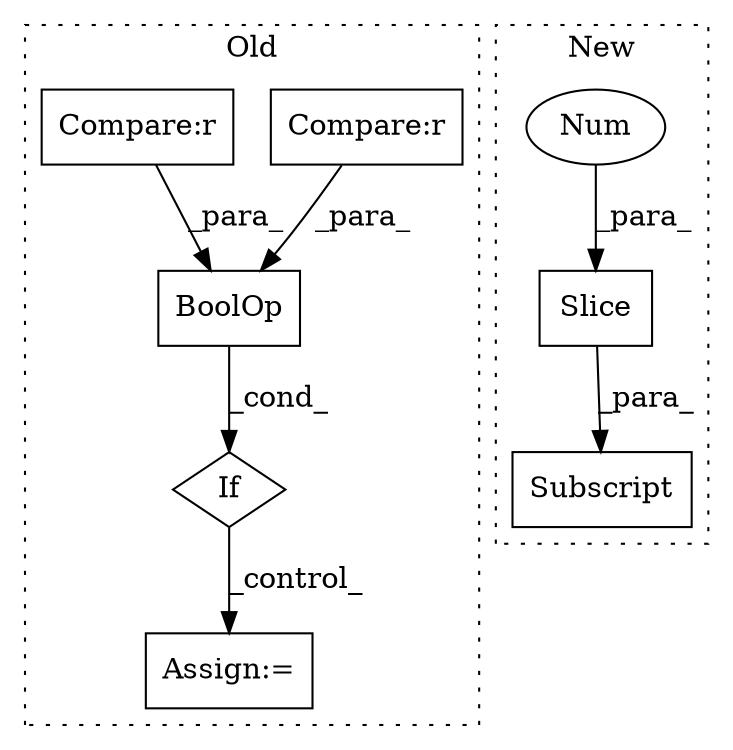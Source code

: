 digraph G {
subgraph cluster0 {
1 [label="BoolOp" a="72" s="12095" l="37" shape="box"];
5 [label="Compare:r" a="40" s="12116" l="6" shape="box"];
6 [label="If" a="96" s="12092" l="3" shape="diamond"];
7 [label="Assign:=" a="68" s="12166" l="3" shape="box"];
8 [label="Compare:r" a="40" s="12127" l="5" shape="box"];
label = "Old";
style="dotted";
}
subgraph cluster1 {
2 [label="Slice" a="80" s="12235" l="1" shape="box"];
3 [label="Num" a="76" s="12237" l="1" shape="ellipse"];
4 [label="Subscript" a="63" s="12225,0" l="14,0" shape="box"];
label = "New";
style="dotted";
}
1 -> 6 [label="_cond_"];
2 -> 4 [label="_para_"];
3 -> 2 [label="_para_"];
5 -> 1 [label="_para_"];
6 -> 7 [label="_control_"];
8 -> 1 [label="_para_"];
}